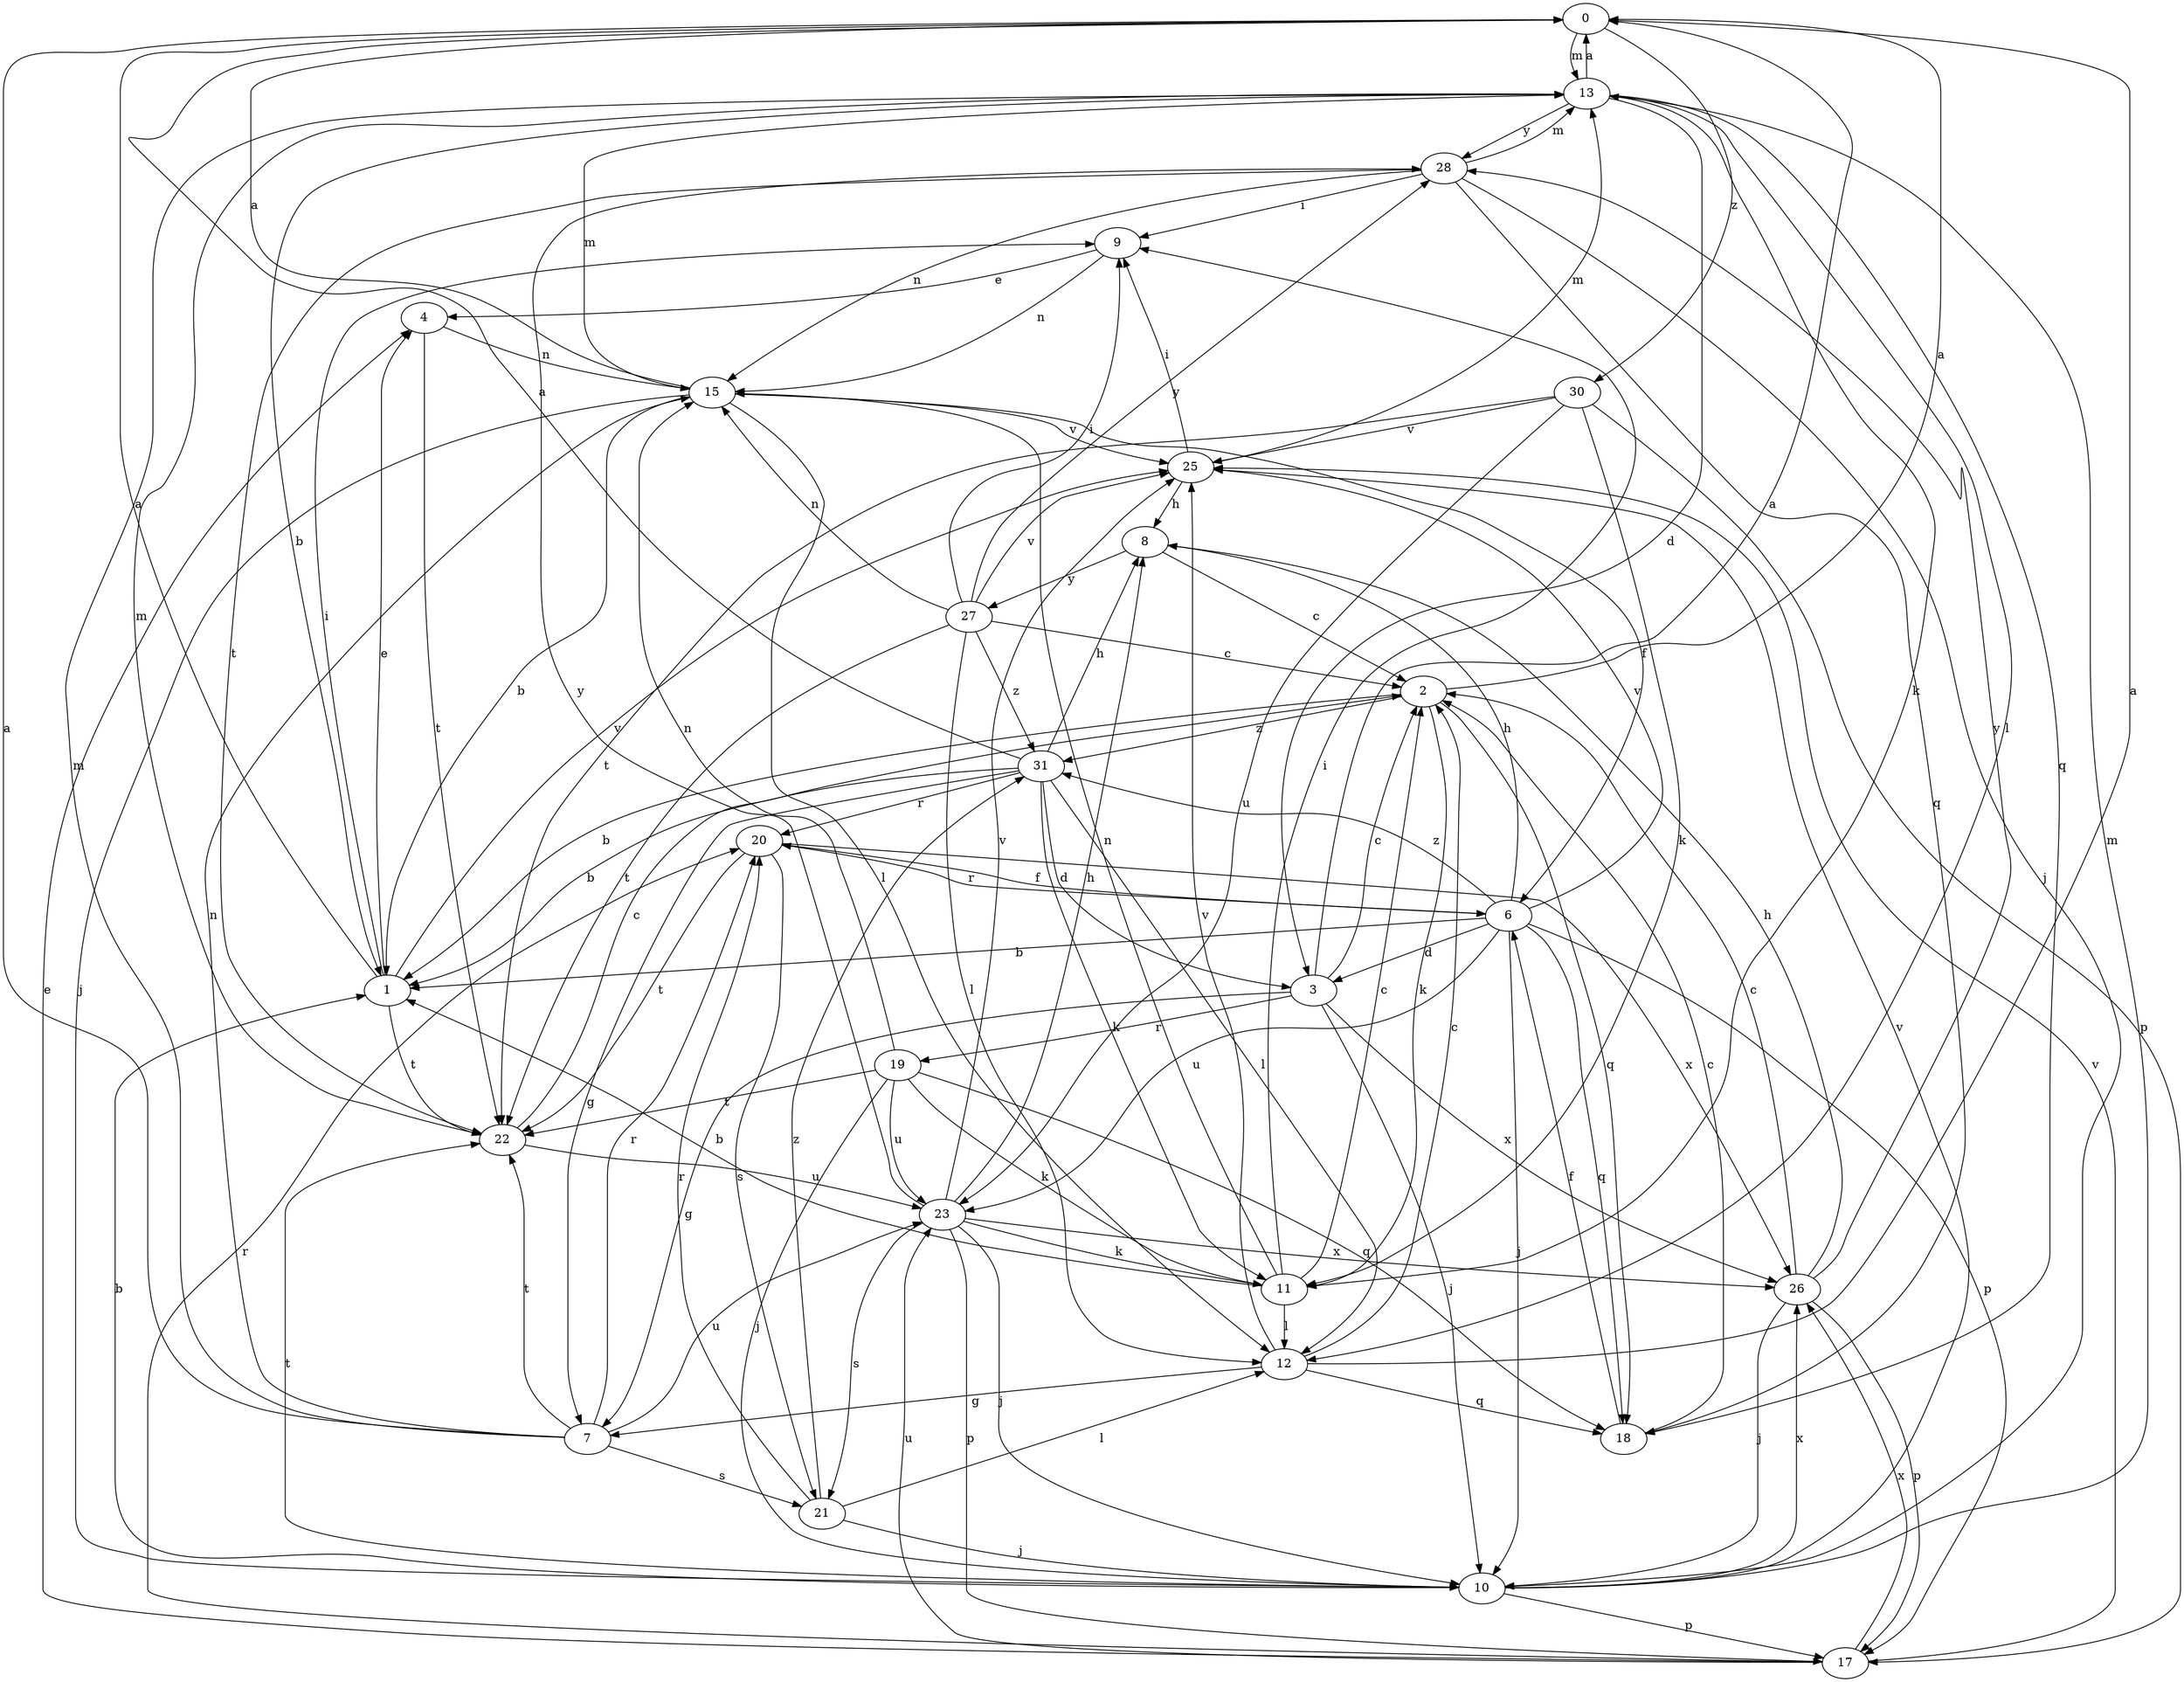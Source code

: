 strict digraph  {
0;
1;
2;
3;
4;
6;
7;
8;
9;
10;
11;
12;
13;
15;
17;
18;
19;
20;
21;
22;
23;
25;
26;
27;
28;
30;
31;
0 -> 13  [label=m];
0 -> 30  [label=z];
1 -> 0  [label=a];
1 -> 4  [label=e];
1 -> 9  [label=i];
1 -> 22  [label=t];
1 -> 25  [label=v];
2 -> 0  [label=a];
2 -> 1  [label=b];
2 -> 11  [label=k];
2 -> 18  [label=q];
2 -> 31  [label=z];
3 -> 0  [label=a];
3 -> 2  [label=c];
3 -> 7  [label=g];
3 -> 10  [label=j];
3 -> 19  [label=r];
3 -> 26  [label=x];
4 -> 15  [label=n];
4 -> 22  [label=t];
6 -> 1  [label=b];
6 -> 3  [label=d];
6 -> 8  [label=h];
6 -> 10  [label=j];
6 -> 17  [label=p];
6 -> 18  [label=q];
6 -> 20  [label=r];
6 -> 23  [label=u];
6 -> 25  [label=v];
6 -> 31  [label=z];
7 -> 0  [label=a];
7 -> 13  [label=m];
7 -> 15  [label=n];
7 -> 20  [label=r];
7 -> 21  [label=s];
7 -> 22  [label=t];
7 -> 23  [label=u];
8 -> 2  [label=c];
8 -> 27  [label=y];
9 -> 4  [label=e];
9 -> 15  [label=n];
10 -> 1  [label=b];
10 -> 13  [label=m];
10 -> 17  [label=p];
10 -> 22  [label=t];
10 -> 25  [label=v];
10 -> 26  [label=x];
11 -> 1  [label=b];
11 -> 2  [label=c];
11 -> 9  [label=i];
11 -> 12  [label=l];
11 -> 15  [label=n];
12 -> 0  [label=a];
12 -> 2  [label=c];
12 -> 7  [label=g];
12 -> 18  [label=q];
12 -> 25  [label=v];
13 -> 0  [label=a];
13 -> 1  [label=b];
13 -> 3  [label=d];
13 -> 11  [label=k];
13 -> 12  [label=l];
13 -> 18  [label=q];
13 -> 28  [label=y];
15 -> 0  [label=a];
15 -> 1  [label=b];
15 -> 6  [label=f];
15 -> 10  [label=j];
15 -> 12  [label=l];
15 -> 13  [label=m];
15 -> 25  [label=v];
17 -> 4  [label=e];
17 -> 20  [label=r];
17 -> 23  [label=u];
17 -> 25  [label=v];
17 -> 26  [label=x];
18 -> 2  [label=c];
18 -> 6  [label=f];
19 -> 10  [label=j];
19 -> 11  [label=k];
19 -> 15  [label=n];
19 -> 18  [label=q];
19 -> 22  [label=t];
19 -> 23  [label=u];
20 -> 6  [label=f];
20 -> 21  [label=s];
20 -> 22  [label=t];
20 -> 26  [label=x];
21 -> 10  [label=j];
21 -> 12  [label=l];
21 -> 20  [label=r];
21 -> 31  [label=z];
22 -> 2  [label=c];
22 -> 13  [label=m];
22 -> 23  [label=u];
23 -> 8  [label=h];
23 -> 10  [label=j];
23 -> 11  [label=k];
23 -> 17  [label=p];
23 -> 21  [label=s];
23 -> 25  [label=v];
23 -> 26  [label=x];
23 -> 28  [label=y];
25 -> 8  [label=h];
25 -> 9  [label=i];
25 -> 13  [label=m];
26 -> 2  [label=c];
26 -> 8  [label=h];
26 -> 10  [label=j];
26 -> 17  [label=p];
26 -> 28  [label=y];
27 -> 2  [label=c];
27 -> 9  [label=i];
27 -> 12  [label=l];
27 -> 15  [label=n];
27 -> 22  [label=t];
27 -> 25  [label=v];
27 -> 28  [label=y];
27 -> 31  [label=z];
28 -> 9  [label=i];
28 -> 10  [label=j];
28 -> 13  [label=m];
28 -> 15  [label=n];
28 -> 18  [label=q];
28 -> 22  [label=t];
30 -> 11  [label=k];
30 -> 17  [label=p];
30 -> 22  [label=t];
30 -> 23  [label=u];
30 -> 25  [label=v];
31 -> 0  [label=a];
31 -> 1  [label=b];
31 -> 3  [label=d];
31 -> 7  [label=g];
31 -> 8  [label=h];
31 -> 11  [label=k];
31 -> 12  [label=l];
31 -> 20  [label=r];
}
